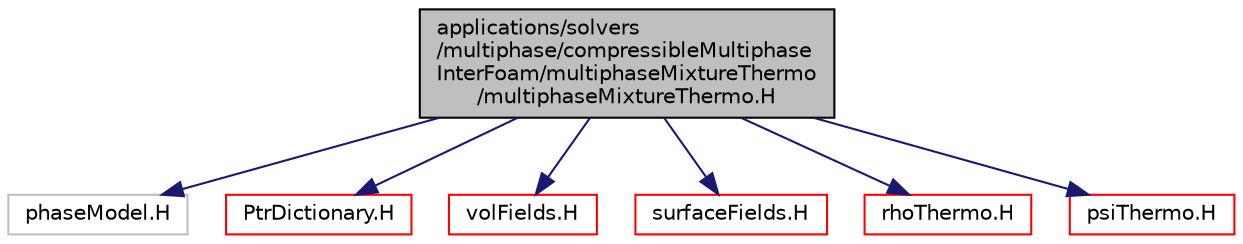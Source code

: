 digraph "applications/solvers/multiphase/compressibleMultiphaseInterFoam/multiphaseMixtureThermo/multiphaseMixtureThermo.H"
{
  bgcolor="transparent";
  edge [fontname="Helvetica",fontsize="10",labelfontname="Helvetica",labelfontsize="10"];
  node [fontname="Helvetica",fontsize="10",shape=record];
  Node0 [label="applications/solvers\l/multiphase/compressibleMultiphase\lInterFoam/multiphaseMixtureThermo\l/multiphaseMixtureThermo.H",height=0.2,width=0.4,color="black", fillcolor="grey75", style="filled", fontcolor="black"];
  Node0 -> Node1 [color="midnightblue",fontsize="10",style="solid",fontname="Helvetica"];
  Node1 [label="phaseModel.H",height=0.2,width=0.4,color="grey75"];
  Node0 -> Node2 [color="midnightblue",fontsize="10",style="solid",fontname="Helvetica"];
  Node2 [label="PtrDictionary.H",height=0.2,width=0.4,color="red",URL="$a09140.html"];
  Node0 -> Node76 [color="midnightblue",fontsize="10",style="solid",fontname="Helvetica"];
  Node76 [label="volFields.H",height=0.2,width=0.4,color="red",URL="$a02912.html"];
  Node0 -> Node321 [color="midnightblue",fontsize="10",style="solid",fontname="Helvetica"];
  Node321 [label="surfaceFields.H",height=0.2,width=0.4,color="red",URL="$a02897.html",tooltip="Foam::surfaceFields. "];
  Node0 -> Node328 [color="midnightblue",fontsize="10",style="solid",fontname="Helvetica"];
  Node328 [label="rhoThermo.H",height=0.2,width=0.4,color="red",URL="$a15785.html"];
  Node0 -> Node333 [color="midnightblue",fontsize="10",style="solid",fontname="Helvetica"];
  Node333 [label="psiThermo.H",height=0.2,width=0.4,color="red",URL="$a15770.html"];
}
